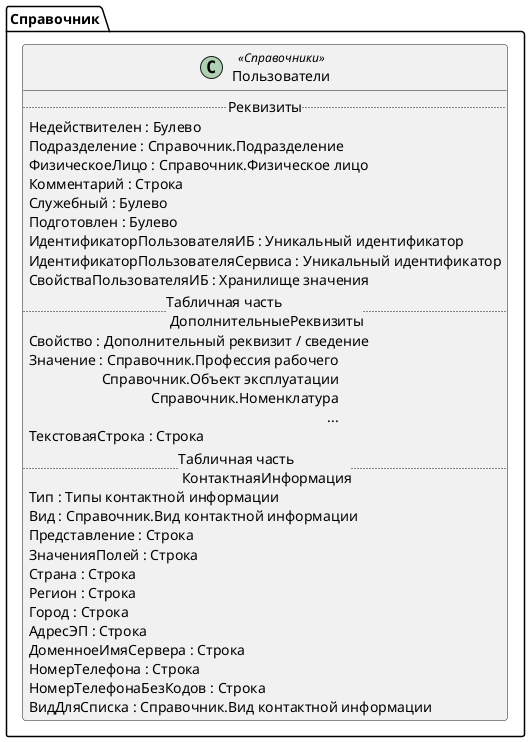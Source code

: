 ﻿@startuml Пользователи
'!include templates.wsd
'..\include templates.wsd
class Справочник.Пользователи as "Пользователи" <<Справочники>>
{
..Реквизиты..
Недействителен : Булево
Подразделение : Справочник.Подразделение
ФизическоеЛицо : Справочник.Физическое лицо
Комментарий : Строка
Служебный : Булево
Подготовлен : Булево
ИдентификаторПользователяИБ : Уникальный идентификатор
ИдентификаторПользователяСервиса : Уникальный идентификатор
СвойстваПользователяИБ : Хранилище значения
..Табличная часть \n ДополнительныеРеквизиты..
Свойство : Дополнительный реквизит / сведение
Значение : Справочник.Профессия рабочего\rСправочник.Объект эксплуатации\rСправочник.Номенклатура\r...
ТекстоваяСтрока : Строка
..Табличная часть \n КонтактнаяИнформация..
Тип : Типы контактной информации
Вид : Справочник.Вид контактной информации
Представление : Строка
ЗначенияПолей : Строка
Страна : Строка
Регион : Строка
Город : Строка
АдресЭП : Строка
ДоменноеИмяСервера : Строка
НомерТелефона : Строка
НомерТелефонаБезКодов : Строка
ВидДляСписка : Справочник.Вид контактной информации
}
@enduml
